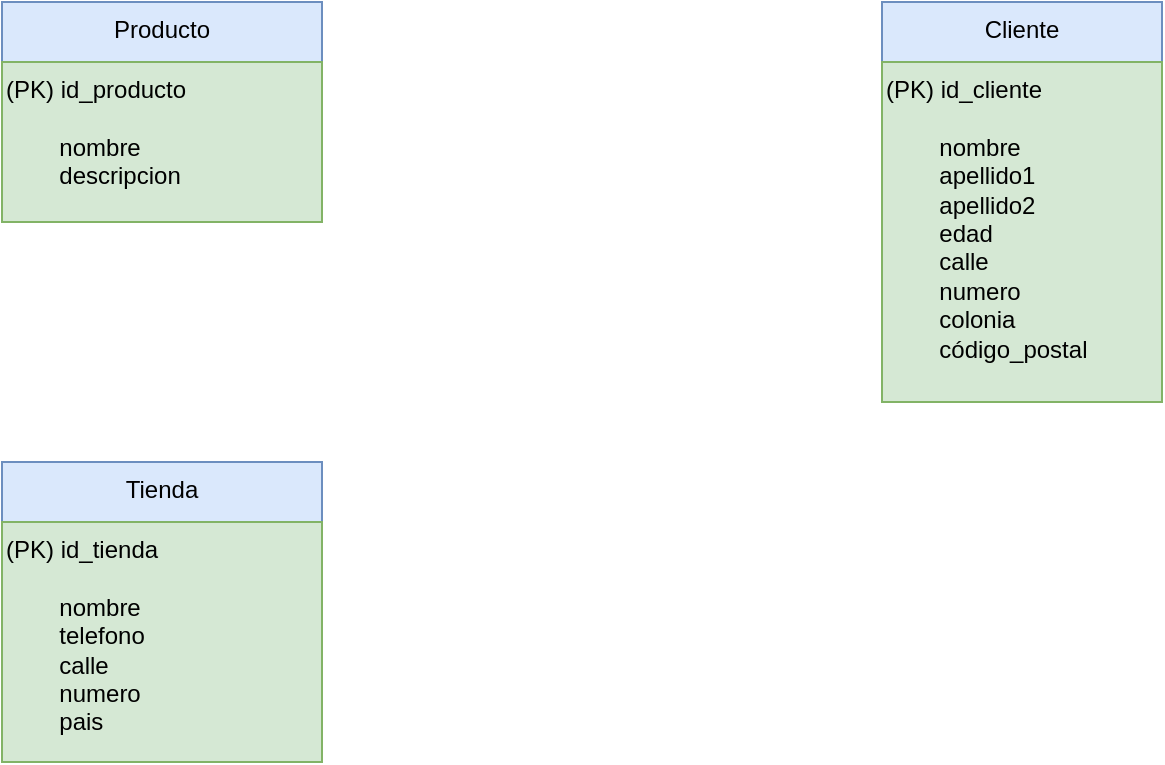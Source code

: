 <mxfile version="21.6.7" type="github">
  <diagram name="Página-1" id="VQ71YgA7P24MXY2mCyUc">
    <mxGraphModel dx="610" dy="821" grid="1" gridSize="10" guides="1" tooltips="1" connect="1" arrows="1" fold="1" page="1" pageScale="1" pageWidth="827" pageHeight="1169" math="0" shadow="0">
      <root>
        <mxCell id="0" />
        <mxCell id="1" parent="0" />
        <mxCell id="Y85TwztlTd6jqjvZ9DLH-1" value="Producto" style="rounded=0;whiteSpace=wrap;html=1;align=center;verticalAlign=top;fillColor=#dae8fc;strokeColor=#6c8ebf;" vertex="1" parent="1">
          <mxGeometry x="20" y="20" width="160" height="100" as="geometry" />
        </mxCell>
        <mxCell id="Y85TwztlTd6jqjvZ9DLH-2" value="(PK) id_producto&lt;br&gt;&lt;br&gt;&lt;span style=&quot;white-space: pre;&quot;&gt;&#x9;&lt;/span&gt;nombre&lt;br&gt;&lt;span style=&quot;white-space: pre;&quot;&gt;&#x9;&lt;/span&gt;descripcion" style="rounded=0;whiteSpace=wrap;html=1;fillColor=#d5e8d4;strokeColor=#82b366;verticalAlign=top;align=left;" vertex="1" parent="1">
          <mxGeometry x="20" y="50" width="160" height="80" as="geometry" />
        </mxCell>
        <mxCell id="Y85TwztlTd6jqjvZ9DLH-3" value="Tienda" style="rounded=0;whiteSpace=wrap;html=1;fillColor=#dae8fc;strokeColor=#6c8ebf;verticalAlign=top;" vertex="1" parent="1">
          <mxGeometry x="20" y="250" width="160" height="110" as="geometry" />
        </mxCell>
        <mxCell id="Y85TwztlTd6jqjvZ9DLH-4" value="(PK) id_tienda&lt;br&gt;&lt;span style=&quot;white-space: pre;&quot;&gt;&#x9;&lt;br&gt;&lt;/span&gt;&lt;span style=&quot;white-space: pre;&quot;&gt;&#x9;nombre&lt;br&gt;&lt;/span&gt;&lt;span style=&quot;white-space: pre;&quot;&gt;&#x9;telefono&lt;br&gt;&lt;/span&gt;&lt;span style=&quot;white-space: pre;&quot;&gt;&#x9;calle&lt;br/&gt;&lt;span style=&quot;white-space: pre;&quot;&gt;&#x9;numero&lt;br/&gt;&lt;/span&gt;&lt;span style=&quot;white-space: pre;&quot;&gt;&#x9;pais&lt;/span&gt;&lt;br/&gt;&lt;/span&gt;" style="rounded=0;whiteSpace=wrap;html=1;align=left;verticalAlign=top;fillColor=#d5e8d4;strokeColor=#82b366;" vertex="1" parent="1">
          <mxGeometry x="20" y="280" width="160" height="120" as="geometry" />
        </mxCell>
        <mxCell id="Y85TwztlTd6jqjvZ9DLH-7" style="edgeStyle=orthogonalEdgeStyle;rounded=0;orthogonalLoop=1;jettySize=auto;html=1;exitX=0;exitY=1;exitDx=0;exitDy=0;" edge="1" parent="1" source="Y85TwztlTd6jqjvZ9DLH-5">
          <mxGeometry relative="1" as="geometry">
            <mxPoint x="470" y="80" as="targetPoint" />
          </mxGeometry>
        </mxCell>
        <mxCell id="Y85TwztlTd6jqjvZ9DLH-5" value="Cliente" style="rounded=0;whiteSpace=wrap;html=1;fillColor=#dae8fc;strokeColor=#6c8ebf;verticalAlign=top;" vertex="1" parent="1">
          <mxGeometry x="460" y="20" width="140" height="70" as="geometry" />
        </mxCell>
        <mxCell id="Y85TwztlTd6jqjvZ9DLH-6" value="(PK) id_cliente&lt;br&gt;&lt;span style=&quot;white-space: pre;&quot;&gt;&#x9;&lt;br&gt;&lt;/span&gt;&lt;span style=&quot;white-space: pre;&quot;&gt;&#x9;nombre&lt;br&gt;&lt;/span&gt;&lt;span style=&quot;white-space: pre;&quot;&gt;&#x9;apellido1&lt;br&gt;&lt;/span&gt;&lt;span style=&quot;white-space: pre;&quot;&gt;&#x9;apellido2&lt;br&gt;&lt;/span&gt;&lt;span style=&quot;white-space: pre;&quot;&gt;&#x9;edad&lt;br&gt;&lt;/span&gt;&lt;span style=&quot;white-space: pre;&quot;&gt;&#x9;calle&lt;br&gt;&lt;/span&gt;&lt;span style=&quot;white-space: pre;&quot;&gt;&#x9;numero&lt;br&gt;&lt;/span&gt;&lt;span style=&quot;white-space: pre;&quot;&gt;&#x9;colonia&lt;br/&gt;&lt;span style=&quot;white-space: pre;&quot;&gt;&#x9;&lt;/span&gt;código_postal&lt;/span&gt;" style="rounded=0;whiteSpace=wrap;html=1;align=left;verticalAlign=top;fillColor=#d5e8d4;strokeColor=#82b366;" vertex="1" parent="1">
          <mxGeometry x="460" y="50" width="140" height="170" as="geometry" />
        </mxCell>
      </root>
    </mxGraphModel>
  </diagram>
</mxfile>

